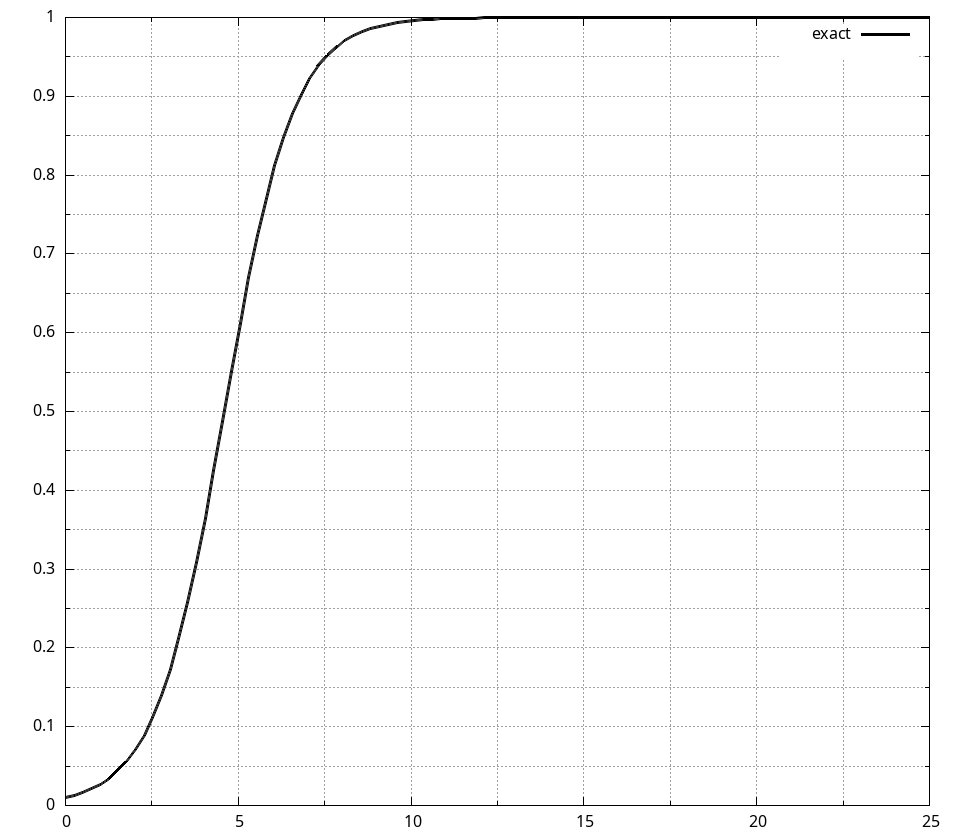 
set mxtics 2
set mytics 2
set grid
set grid mxtics
set grid mytics
set grid xtics ytics
set xrange [0:25] 

set style line 1 lc "#000000" lw 3
set style line 2 lc "#0000FF" lw 3
set style line 3 lc "#FF0000" lw 3
set style line 4 lc "#00FF00" lw 3
set style line 5 lc "#FF00FF" lw 3
set style line 6 lc "#FF8833" lw 3
set style line 7 lc "#FF3399" lw 3
set style line 8 lc "#664443" lw 3

set term png size 960,840 font 20 enhanced
set output 'rk_ivp4.png'

f(x)=exp(x)/(99+exp(x))

plot f(x) title 'exact' with lines linestyle 1,\
'output_ivp4_rk4_t0p1' title 'RK4\_0p1' with lines linestyle 2

